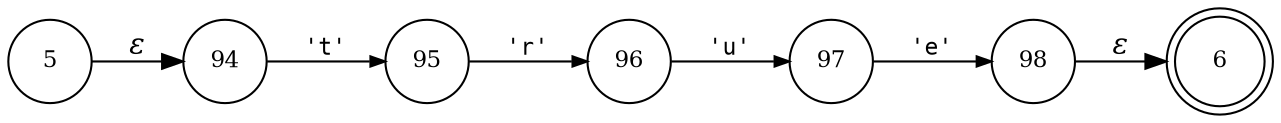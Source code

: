 digraph ATN {
rankdir=LR;
s6[fontsize=11, label="6", shape=doublecircle, fixedsize=true, width=.6];
s96[fontsize=11,label="96", shape=circle, fixedsize=true, width=.55, peripheries=1];
s97[fontsize=11,label="97", shape=circle, fixedsize=true, width=.55, peripheries=1];
s98[fontsize=11,label="98", shape=circle, fixedsize=true, width=.55, peripheries=1];
s5[fontsize=11,label="5", shape=circle, fixedsize=true, width=.55, peripheries=1];
s94[fontsize=11,label="94", shape=circle, fixedsize=true, width=.55, peripheries=1];
s95[fontsize=11,label="95", shape=circle, fixedsize=true, width=.55, peripheries=1];
s5 -> s94 [fontname="Times-Italic", label="&epsilon;"];
s94 -> s95 [fontsize=11, fontname="Courier", arrowsize=.7, label = "'t'", arrowhead = normal];
s95 -> s96 [fontsize=11, fontname="Courier", arrowsize=.7, label = "'r'", arrowhead = normal];
s96 -> s97 [fontsize=11, fontname="Courier", arrowsize=.7, label = "'u'", arrowhead = normal];
s97 -> s98 [fontsize=11, fontname="Courier", arrowsize=.7, label = "'e'", arrowhead = normal];
s98 -> s6 [fontname="Times-Italic", label="&epsilon;"];
}